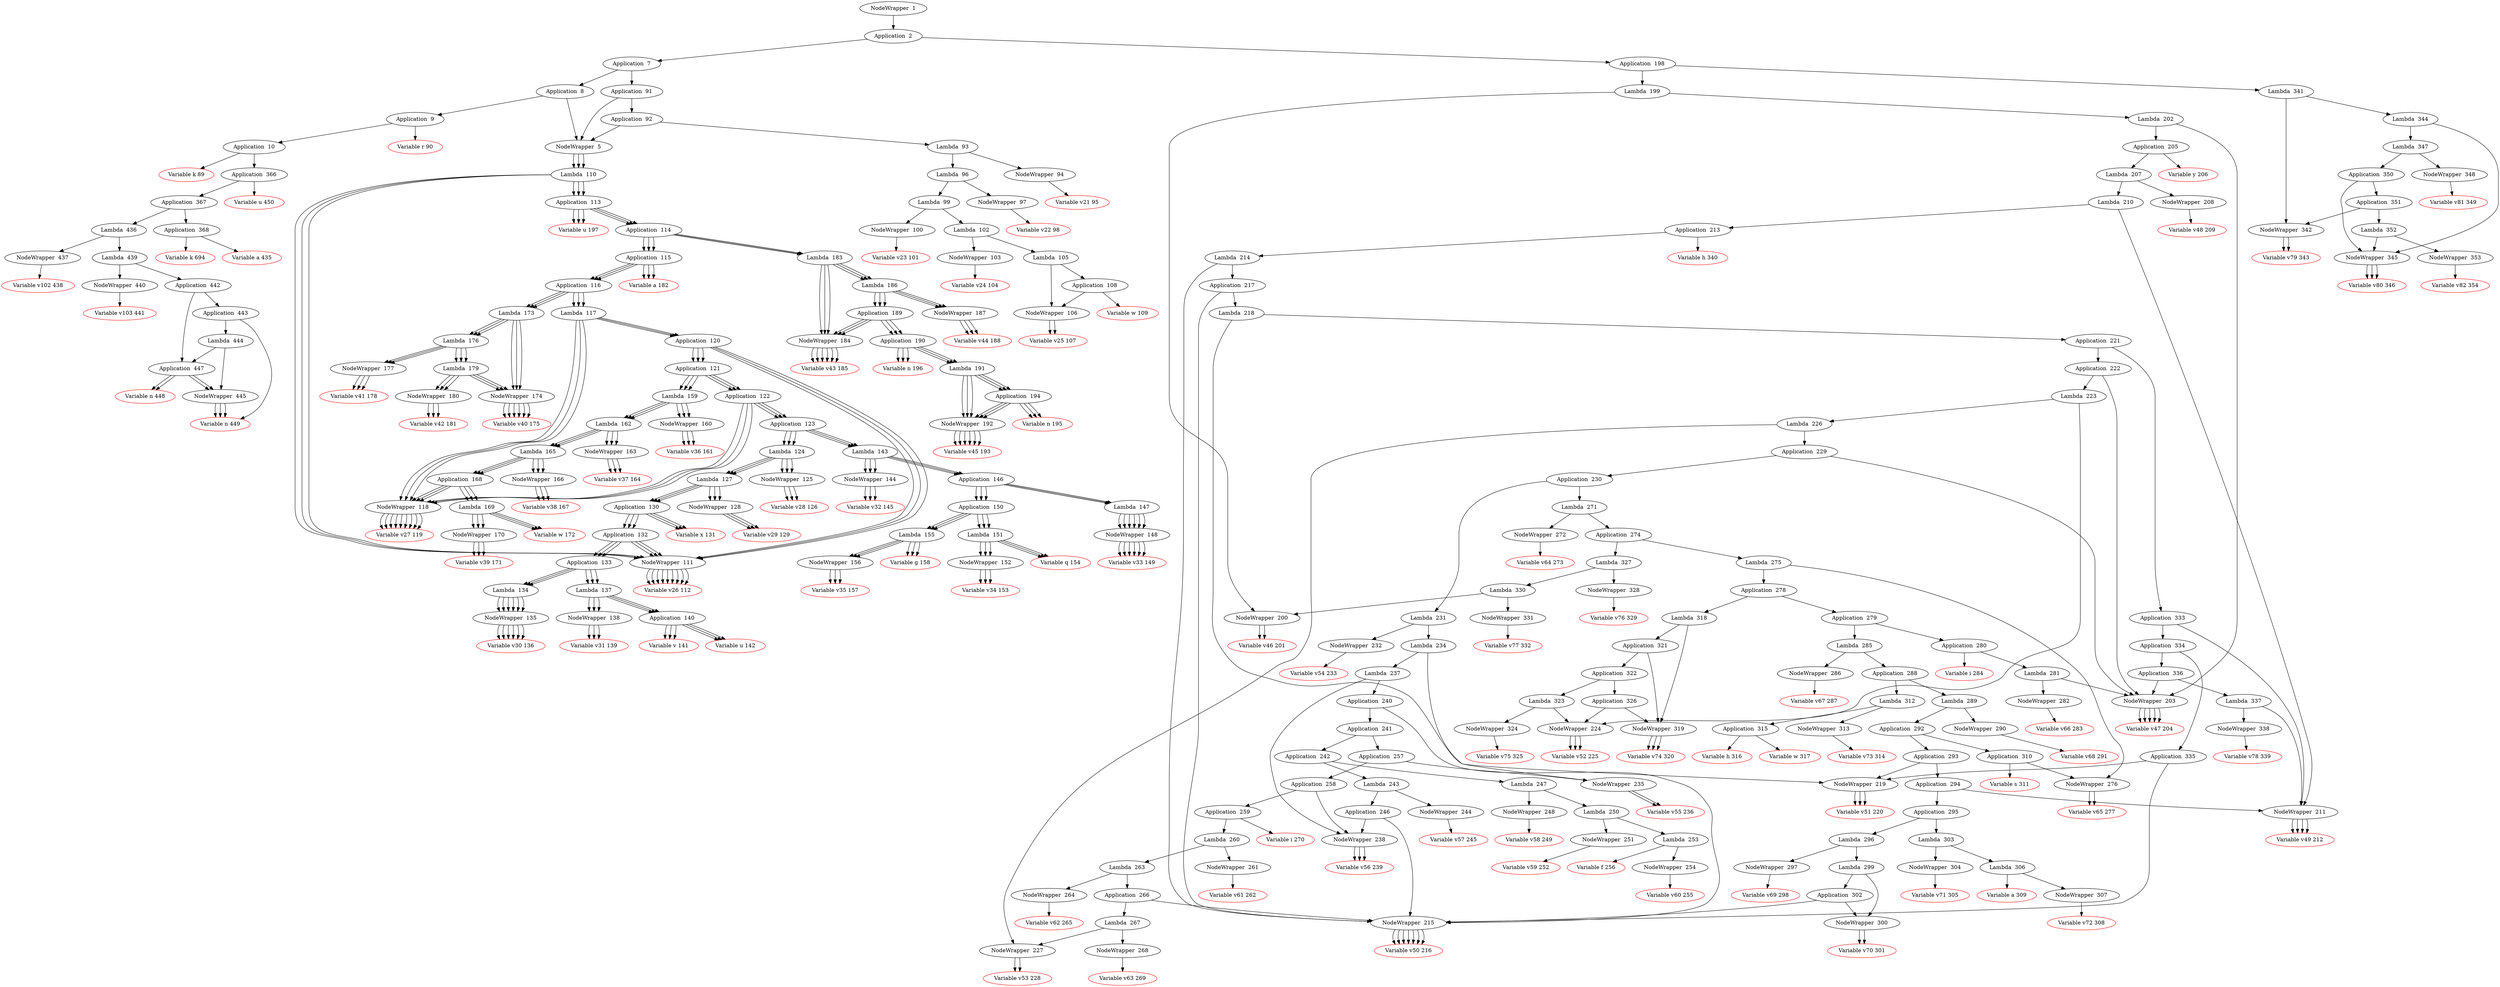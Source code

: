 digraph Lambda {
443308702 [label="NodeWrapper  1"];
443308702 -> {109961541};
109961541 [label="Application  2"];
109961541 -> {636718812};
109961541 -> {1190654826};
636718812 [label="Application  7"];
636718812 -> {1051754451};
636718812 -> {1349277854};
1051754451 [label="Application  8"];
1051754451 -> {1775282465};
1051754451 -> {1558600329};
1775282465 [label="Application  9"];
1775282465 -> {1147985808};
1775282465 -> {2040495657};
1147985808 [label="Application  10"];
1147985808 -> {716143810};
1147985808 -> {661672156};
716143810 [label="Application  366"];
716143810 -> {411631404};
716143810 -> {897913732};
411631404 [label="Application  367"];
411631404 -> {1688019098};
411631404 -> {1792845110};
1688019098 [label="Application  368"];
1688019098 -> {1047503754};
1688019098 -> {687241927};
1047503754 [label="Variable k 694", color=red];
687241927 [label="Variable a 435", color=red];
1792845110 [label="Lambda  436"];
1792845110 -> {142666848};
1792845110 -> {1060830840};
142666848 [label="NodeWrapper  437"];
142666848 -> {2137211482};
2137211482 [label="Variable v102 438", color=red];
1060830840 [label="Lambda  439"];
1060830840 -> {920011586};
1060830840 -> {968514068};
920011586 [label="NodeWrapper  440"];
920011586 -> {1360767589};
1360767589 [label="Variable v103 441", color=red];
968514068 [label="Application  442"];
968514068 -> {434091818};
968514068 -> {873415566};
434091818 [label="Application  447"];
434091818 -> {1468177767};
434091818 -> {2114889273};
1468177767 [label="NodeWrapper  445"];
1468177767 -> {1531333864};
1531333864 [label="Variable n 449", color=red];
2114889273 [label="Variable n 448", color=red];
873415566 [label="Application  443"];
873415566 -> {818403870};
873415566 -> {1531333864};
818403870 [label="Lambda  444"];
818403870 -> {1468177767};
818403870 -> {434091818};
1468177767 [label="NodeWrapper  445"];
1468177767 -> {1531333864};
1531333864 [label="Variable n 449", color=red];
434091818 [label="Application  447"];
434091818 -> {1468177767};
434091818 -> {2114889273};
1468177767 [label="NodeWrapper  445"];
1468177767 -> {1531333864};
1531333864 [label="Variable n 449", color=red];
2114889273 [label="Variable n 448", color=red];
1531333864 [label="Variable n 449", color=red];
897913732 [label="Variable u 450", color=red];
661672156 [label="Variable k 89", color=red];
2040495657 [label="Variable r 90", color=red];
1558600329 [label="NodeWrapper  5"];
1558600329 -> {728890494};
728890494 [label="Lambda  110"];
728890494 -> {1688376486};
728890494 -> {2114664380};
1688376486 [label="NodeWrapper  111"];
1688376486 -> {999661724};
999661724 [label="Variable v26 112", color=red];
2114664380 [label="Application  113"];
2114664380 -> {1793329556};
2114664380 -> {445884362};
1793329556 [label="Application  114"];
1793329556 -> {1031980531};
1793329556 -> {721748895};
1031980531 [label="Application  115"];
1031980531 -> {1642534850};
1031980531 -> {1724731843};
1642534850 [label="Application  116"];
1642534850 -> {1305193908};
1642534850 -> {1313953385};
1305193908 [label="Lambda  117"];
1305193908 -> {399573350};
1305193908 -> {463345942};
399573350 [label="NodeWrapper  118"];
399573350 -> {195600860};
195600860 [label="Variable v27 119", color=red];
463345942 [label="Application  120"];
463345942 -> {1688376486};
463345942 -> {1334729950};
1688376486 [label="NodeWrapper  111"];
1688376486 -> {999661724};
999661724 [label="Variable v26 112", color=red];
1334729950 [label="Application  121"];
1334729950 -> {1347137144};
1334729950 -> {997608398};
1347137144 [label="Application  122"];
1347137144 -> {1973336893};
1347137144 -> {399573350};
1973336893 [label="Application  123"];
1973336893 -> {1212899836};
1973336893 -> {1174290147};
1212899836 [label="Lambda  124"];
1212899836 -> {1289696681};
1212899836 -> {1285044316};
1289696681 [label="NodeWrapper  125"];
1289696681 -> {1607460018};
1607460018 [label="Variable v28 126", color=red];
1285044316 [label="Lambda  127"];
1285044316 -> {1811075214};
1285044316 -> {1588970020};
1811075214 [label="NodeWrapper  128"];
1811075214 -> {1407343478};
1407343478 [label="Variable v29 129", color=red];
1588970020 [label="Application  130"];
1588970020 -> {1940447180};
1588970020 -> {245565335};
1940447180 [label="Variable x 131", color=red];
245565335 [label="Application  132"];
245565335 -> {1688376486};
245565335 -> {2121744517};
1688376486 [label="NodeWrapper  111"];
1688376486 -> {999661724};
999661724 [label="Variable v26 112", color=red];
2121744517 [label="Application  133"];
2121744517 -> {1066376662};
2121744517 -> {183264084};
1066376662 [label="Lambda  134"];
1066376662 -> {476402209};
1066376662 -> {476402209};
476402209 [label="NodeWrapper  135"];
476402209 -> {1490180672};
1490180672 [label="Variable v30 136", color=red];
476402209 [label="NodeWrapper  135"];
476402209 -> {1490180672};
1490180672 [label="Variable v30 136", color=red];
183264084 [label="Lambda  137"];
183264084 -> {460332449};
183264084 -> {1919892312};
460332449 [label="NodeWrapper  138"];
460332449 -> {1143839598};
1143839598 [label="Variable v31 139", color=red];
1919892312 [label="Application  140"];
1919892312 -> {250075633};
1919892312 -> {358699161};
250075633 [label="Variable v 141", color=red];
358699161 [label="Variable u 142", color=red];
1174290147 [label="Lambda  143"];
1174290147 -> {517938326};
1174290147 -> {914424520};
517938326 [label="NodeWrapper  144"];
517938326 -> {110718392};
110718392 [label="Variable v32 145", color=red];
914424520 [label="Application  146"];
914424520 -> {425918570};
914424520 -> {2143192188};
425918570 [label="Lambda  147"];
425918570 -> {1100439041};
425918570 -> {1100439041};
1100439041 [label="NodeWrapper  148"];
1100439041 -> {204349222};
204349222 [label="Variable v33 149", color=red];
1100439041 [label="NodeWrapper  148"];
1100439041 -> {204349222};
204349222 [label="Variable v33 149", color=red];
2143192188 [label="Application  150"];
2143192188 -> {231685785};
2143192188 -> {114935352};
231685785 [label="Lambda  151"];
231685785 -> {2110121908};
231685785 -> {32374789};
2110121908 [label="NodeWrapper  152"];
2110121908 -> {1973538135};
1973538135 [label="Variable v34 153", color=red];
32374789 [label="Variable q 154", color=red];
114935352 [label="Lambda  155"];
114935352 -> {1023487453};
114935352 -> {1865127310};
1023487453 [label="NodeWrapper  156"];
1023487453 -> {515132998};
515132998 [label="Variable v35 157", color=red];
1865127310 [label="Variable g 158", color=red];
399573350 [label="NodeWrapper  118"];
399573350 -> {195600860};
195600860 [label="Variable v27 119", color=red];
997608398 [label="Lambda  159"];
997608398 -> {1694819250};
997608398 -> {1365202186};
1694819250 [label="NodeWrapper  160"];
1694819250 -> {1651191114};
1651191114 [label="Variable v36 161", color=red];
1365202186 [label="Lambda  162"];
1365202186 -> {1586600255};
1365202186 -> {474675244};
1586600255 [label="NodeWrapper  163"];
1586600255 -> {932583850};
932583850 [label="Variable v37 164", color=red];
474675244 [label="Lambda  165"];
474675244 -> {212628335};
474675244 -> {1579572132};
212628335 [label="NodeWrapper  166"];
212628335 -> {359023572};
359023572 [label="Variable v38 167", color=red];
1579572132 [label="Application  168"];
1579572132 -> {399573350};
1579572132 -> {305808283};
399573350 [label="NodeWrapper  118"];
399573350 -> {195600860};
195600860 [label="Variable v27 119", color=red];
305808283 [label="Lambda  169"];
305808283 -> {2111991224};
305808283 -> {292938459};
2111991224 [label="NodeWrapper  170"];
2111991224 -> {917142466};
917142466 [label="Variable v39 171", color=red];
292938459 [label="Variable w 172", color=red];
1313953385 [label="Lambda  173"];
1313953385 -> {1993134103};
1313953385 -> {405662939};
1993134103 [label="NodeWrapper  174"];
1993134103 -> {653305407};
653305407 [label="Variable v40 175", color=red];
405662939 [label="Lambda  176"];
405662939 -> {1130478920};
405662939 -> {1404928347};
1130478920 [label="NodeWrapper  177"];
1130478920 -> {604107971};
604107971 [label="Variable v41 178", color=red];
1404928347 [label="Lambda  179"];
1404928347 -> {123961122};
1404928347 -> {1993134103};
123961122 [label="NodeWrapper  180"];
123961122 -> {1227229563};
1227229563 [label="Variable v42 181", color=red];
1993134103 [label="NodeWrapper  174"];
1993134103 -> {653305407};
653305407 [label="Variable v40 175", color=red];
1724731843 [label="Variable a 182", color=red];
721748895 [label="Lambda  183"];
721748895 -> {1982791261};
721748895 -> {1562557367};
1982791261 [label="NodeWrapper  184"];
1982791261 -> {1101288798};
1101288798 [label="Variable v43 185", color=red];
1562557367 [label="Lambda  186"];
1562557367 -> {942731712};
1562557367 -> {971848845};
942731712 [label="NodeWrapper  187"];
942731712 -> {1910163204};
1910163204 [label="Variable v44 188", color=red];
971848845 [label="Application  189"];
971848845 -> {1982791261};
971848845 -> {305623748};
1982791261 [label="NodeWrapper  184"];
1982791261 -> {1101288798};
1101288798 [label="Variable v43 185", color=red];
305623748 [label="Application  190"];
305623748 -> {758529971};
305623748 -> {2104457164};
758529971 [label="Lambda  191"];
758529971 -> {1521118594};
758529971 -> {1940030785};
1521118594 [label="NodeWrapper  192"];
1521118594 -> {1869997857};
1869997857 [label="Variable v45 193", color=red];
1940030785 [label="Application  194"];
1940030785 -> {1521118594};
1940030785 -> {1763847188};
1521118594 [label="NodeWrapper  192"];
1521118594 -> {1869997857};
1869997857 [label="Variable v45 193", color=red];
1763847188 [label="Variable n 195", color=red];
2104457164 [label="Variable n 196", color=red];
445884362 [label="Variable u 197", color=red];
1349277854 [label="Application  91"];
1349277854 -> {1558600329};
1349277854 -> {1586270964};
1558600329 [label="NodeWrapper  5"];
1558600329 -> {728890494};
728890494 [label="Lambda  110"];
728890494 -> {1688376486};
728890494 -> {2114664380};
1688376486 [label="NodeWrapper  111"];
1688376486 -> {999661724};
999661724 [label="Variable v26 112", color=red];
2114664380 [label="Application  113"];
2114664380 -> {1793329556};
2114664380 -> {445884362};
1793329556 [label="Application  114"];
1793329556 -> {1031980531};
1793329556 -> {721748895};
1031980531 [label="Application  115"];
1031980531 -> {1642534850};
1031980531 -> {1724731843};
1642534850 [label="Application  116"];
1642534850 -> {1305193908};
1642534850 -> {1313953385};
1305193908 [label="Lambda  117"];
1305193908 -> {399573350};
1305193908 -> {463345942};
399573350 [label="NodeWrapper  118"];
399573350 -> {195600860};
195600860 [label="Variable v27 119", color=red];
463345942 [label="Application  120"];
463345942 -> {1688376486};
463345942 -> {1334729950};
1688376486 [label="NodeWrapper  111"];
1688376486 -> {999661724};
999661724 [label="Variable v26 112", color=red];
1334729950 [label="Application  121"];
1334729950 -> {1347137144};
1334729950 -> {997608398};
1347137144 [label="Application  122"];
1347137144 -> {1973336893};
1347137144 -> {399573350};
1973336893 [label="Application  123"];
1973336893 -> {1212899836};
1973336893 -> {1174290147};
1212899836 [label="Lambda  124"];
1212899836 -> {1289696681};
1212899836 -> {1285044316};
1289696681 [label="NodeWrapper  125"];
1289696681 -> {1607460018};
1607460018 [label="Variable v28 126", color=red];
1285044316 [label="Lambda  127"];
1285044316 -> {1811075214};
1285044316 -> {1588970020};
1811075214 [label="NodeWrapper  128"];
1811075214 -> {1407343478};
1407343478 [label="Variable v29 129", color=red];
1588970020 [label="Application  130"];
1588970020 -> {1940447180};
1588970020 -> {245565335};
1940447180 [label="Variable x 131", color=red];
245565335 [label="Application  132"];
245565335 -> {1688376486};
245565335 -> {2121744517};
1688376486 [label="NodeWrapper  111"];
1688376486 -> {999661724};
999661724 [label="Variable v26 112", color=red];
2121744517 [label="Application  133"];
2121744517 -> {1066376662};
2121744517 -> {183264084};
1066376662 [label="Lambda  134"];
1066376662 -> {476402209};
1066376662 -> {476402209};
476402209 [label="NodeWrapper  135"];
476402209 -> {1490180672};
1490180672 [label="Variable v30 136", color=red];
476402209 [label="NodeWrapper  135"];
476402209 -> {1490180672};
1490180672 [label="Variable v30 136", color=red];
183264084 [label="Lambda  137"];
183264084 -> {460332449};
183264084 -> {1919892312};
460332449 [label="NodeWrapper  138"];
460332449 -> {1143839598};
1143839598 [label="Variable v31 139", color=red];
1919892312 [label="Application  140"];
1919892312 -> {250075633};
1919892312 -> {358699161};
250075633 [label="Variable v 141", color=red];
358699161 [label="Variable u 142", color=red];
1174290147 [label="Lambda  143"];
1174290147 -> {517938326};
1174290147 -> {914424520};
517938326 [label="NodeWrapper  144"];
517938326 -> {110718392};
110718392 [label="Variable v32 145", color=red];
914424520 [label="Application  146"];
914424520 -> {425918570};
914424520 -> {2143192188};
425918570 [label="Lambda  147"];
425918570 -> {1100439041};
425918570 -> {1100439041};
1100439041 [label="NodeWrapper  148"];
1100439041 -> {204349222};
204349222 [label="Variable v33 149", color=red];
1100439041 [label="NodeWrapper  148"];
1100439041 -> {204349222};
204349222 [label="Variable v33 149", color=red];
2143192188 [label="Application  150"];
2143192188 -> {231685785};
2143192188 -> {114935352};
231685785 [label="Lambda  151"];
231685785 -> {2110121908};
231685785 -> {32374789};
2110121908 [label="NodeWrapper  152"];
2110121908 -> {1973538135};
1973538135 [label="Variable v34 153", color=red];
32374789 [label="Variable q 154", color=red];
114935352 [label="Lambda  155"];
114935352 -> {1023487453};
114935352 -> {1865127310};
1023487453 [label="NodeWrapper  156"];
1023487453 -> {515132998};
515132998 [label="Variable v35 157", color=red];
1865127310 [label="Variable g 158", color=red];
399573350 [label="NodeWrapper  118"];
399573350 -> {195600860};
195600860 [label="Variable v27 119", color=red];
997608398 [label="Lambda  159"];
997608398 -> {1694819250};
997608398 -> {1365202186};
1694819250 [label="NodeWrapper  160"];
1694819250 -> {1651191114};
1651191114 [label="Variable v36 161", color=red];
1365202186 [label="Lambda  162"];
1365202186 -> {1586600255};
1365202186 -> {474675244};
1586600255 [label="NodeWrapper  163"];
1586600255 -> {932583850};
932583850 [label="Variable v37 164", color=red];
474675244 [label="Lambda  165"];
474675244 -> {212628335};
474675244 -> {1579572132};
212628335 [label="NodeWrapper  166"];
212628335 -> {359023572};
359023572 [label="Variable v38 167", color=red];
1579572132 [label="Application  168"];
1579572132 -> {399573350};
1579572132 -> {305808283};
399573350 [label="NodeWrapper  118"];
399573350 -> {195600860};
195600860 [label="Variable v27 119", color=red];
305808283 [label="Lambda  169"];
305808283 -> {2111991224};
305808283 -> {292938459};
2111991224 [label="NodeWrapper  170"];
2111991224 -> {917142466};
917142466 [label="Variable v39 171", color=red];
292938459 [label="Variable w 172", color=red];
1313953385 [label="Lambda  173"];
1313953385 -> {1993134103};
1313953385 -> {405662939};
1993134103 [label="NodeWrapper  174"];
1993134103 -> {653305407};
653305407 [label="Variable v40 175", color=red];
405662939 [label="Lambda  176"];
405662939 -> {1130478920};
405662939 -> {1404928347};
1130478920 [label="NodeWrapper  177"];
1130478920 -> {604107971};
604107971 [label="Variable v41 178", color=red];
1404928347 [label="Lambda  179"];
1404928347 -> {123961122};
1404928347 -> {1993134103};
123961122 [label="NodeWrapper  180"];
123961122 -> {1227229563};
1227229563 [label="Variable v42 181", color=red];
1993134103 [label="NodeWrapper  174"];
1993134103 -> {653305407};
653305407 [label="Variable v40 175", color=red];
1724731843 [label="Variable a 182", color=red];
721748895 [label="Lambda  183"];
721748895 -> {1982791261};
721748895 -> {1562557367};
1982791261 [label="NodeWrapper  184"];
1982791261 -> {1101288798};
1101288798 [label="Variable v43 185", color=red];
1562557367 [label="Lambda  186"];
1562557367 -> {942731712};
1562557367 -> {971848845};
942731712 [label="NodeWrapper  187"];
942731712 -> {1910163204};
1910163204 [label="Variable v44 188", color=red];
971848845 [label="Application  189"];
971848845 -> {1982791261};
971848845 -> {305623748};
1982791261 [label="NodeWrapper  184"];
1982791261 -> {1101288798};
1101288798 [label="Variable v43 185", color=red];
305623748 [label="Application  190"];
305623748 -> {758529971};
305623748 -> {2104457164};
758529971 [label="Lambda  191"];
758529971 -> {1521118594};
758529971 -> {1940030785};
1521118594 [label="NodeWrapper  192"];
1521118594 -> {1869997857};
1869997857 [label="Variable v45 193", color=red];
1940030785 [label="Application  194"];
1940030785 -> {1521118594};
1940030785 -> {1763847188};
1521118594 [label="NodeWrapper  192"];
1521118594 -> {1869997857};
1869997857 [label="Variable v45 193", color=red];
1763847188 [label="Variable n 195", color=red];
2104457164 [label="Variable n 196", color=red];
445884362 [label="Variable u 197", color=red];
1586270964 [label="Application  92"];
1586270964 -> {1558600329};
1586270964 -> {1642360923};
1558600329 [label="NodeWrapper  5"];
1558600329 -> {728890494};
728890494 [label="Lambda  110"];
728890494 -> {1688376486};
728890494 -> {2114664380};
1688376486 [label="NodeWrapper  111"];
1688376486 -> {999661724};
999661724 [label="Variable v26 112", color=red];
2114664380 [label="Application  113"];
2114664380 -> {1793329556};
2114664380 -> {445884362};
1793329556 [label="Application  114"];
1793329556 -> {1031980531};
1793329556 -> {721748895};
1031980531 [label="Application  115"];
1031980531 -> {1642534850};
1031980531 -> {1724731843};
1642534850 [label="Application  116"];
1642534850 -> {1305193908};
1642534850 -> {1313953385};
1305193908 [label="Lambda  117"];
1305193908 -> {399573350};
1305193908 -> {463345942};
399573350 [label="NodeWrapper  118"];
399573350 -> {195600860};
195600860 [label="Variable v27 119", color=red];
463345942 [label="Application  120"];
463345942 -> {1688376486};
463345942 -> {1334729950};
1688376486 [label="NodeWrapper  111"];
1688376486 -> {999661724};
999661724 [label="Variable v26 112", color=red];
1334729950 [label="Application  121"];
1334729950 -> {1347137144};
1334729950 -> {997608398};
1347137144 [label="Application  122"];
1347137144 -> {1973336893};
1347137144 -> {399573350};
1973336893 [label="Application  123"];
1973336893 -> {1212899836};
1973336893 -> {1174290147};
1212899836 [label="Lambda  124"];
1212899836 -> {1289696681};
1212899836 -> {1285044316};
1289696681 [label="NodeWrapper  125"];
1289696681 -> {1607460018};
1607460018 [label="Variable v28 126", color=red];
1285044316 [label="Lambda  127"];
1285044316 -> {1811075214};
1285044316 -> {1588970020};
1811075214 [label="NodeWrapper  128"];
1811075214 -> {1407343478};
1407343478 [label="Variable v29 129", color=red];
1588970020 [label="Application  130"];
1588970020 -> {1940447180};
1588970020 -> {245565335};
1940447180 [label="Variable x 131", color=red];
245565335 [label="Application  132"];
245565335 -> {1688376486};
245565335 -> {2121744517};
1688376486 [label="NodeWrapper  111"];
1688376486 -> {999661724};
999661724 [label="Variable v26 112", color=red];
2121744517 [label="Application  133"];
2121744517 -> {1066376662};
2121744517 -> {183264084};
1066376662 [label="Lambda  134"];
1066376662 -> {476402209};
1066376662 -> {476402209};
476402209 [label="NodeWrapper  135"];
476402209 -> {1490180672};
1490180672 [label="Variable v30 136", color=red];
476402209 [label="NodeWrapper  135"];
476402209 -> {1490180672};
1490180672 [label="Variable v30 136", color=red];
183264084 [label="Lambda  137"];
183264084 -> {460332449};
183264084 -> {1919892312};
460332449 [label="NodeWrapper  138"];
460332449 -> {1143839598};
1143839598 [label="Variable v31 139", color=red];
1919892312 [label="Application  140"];
1919892312 -> {250075633};
1919892312 -> {358699161};
250075633 [label="Variable v 141", color=red];
358699161 [label="Variable u 142", color=red];
1174290147 [label="Lambda  143"];
1174290147 -> {517938326};
1174290147 -> {914424520};
517938326 [label="NodeWrapper  144"];
517938326 -> {110718392};
110718392 [label="Variable v32 145", color=red];
914424520 [label="Application  146"];
914424520 -> {425918570};
914424520 -> {2143192188};
425918570 [label="Lambda  147"];
425918570 -> {1100439041};
425918570 -> {1100439041};
1100439041 [label="NodeWrapper  148"];
1100439041 -> {204349222};
204349222 [label="Variable v33 149", color=red];
1100439041 [label="NodeWrapper  148"];
1100439041 -> {204349222};
204349222 [label="Variable v33 149", color=red];
2143192188 [label="Application  150"];
2143192188 -> {231685785};
2143192188 -> {114935352};
231685785 [label="Lambda  151"];
231685785 -> {2110121908};
231685785 -> {32374789};
2110121908 [label="NodeWrapper  152"];
2110121908 -> {1973538135};
1973538135 [label="Variable v34 153", color=red];
32374789 [label="Variable q 154", color=red];
114935352 [label="Lambda  155"];
114935352 -> {1023487453};
114935352 -> {1865127310};
1023487453 [label="NodeWrapper  156"];
1023487453 -> {515132998};
515132998 [label="Variable v35 157", color=red];
1865127310 [label="Variable g 158", color=red];
399573350 [label="NodeWrapper  118"];
399573350 -> {195600860};
195600860 [label="Variable v27 119", color=red];
997608398 [label="Lambda  159"];
997608398 -> {1694819250};
997608398 -> {1365202186};
1694819250 [label="NodeWrapper  160"];
1694819250 -> {1651191114};
1651191114 [label="Variable v36 161", color=red];
1365202186 [label="Lambda  162"];
1365202186 -> {1586600255};
1365202186 -> {474675244};
1586600255 [label="NodeWrapper  163"];
1586600255 -> {932583850};
932583850 [label="Variable v37 164", color=red];
474675244 [label="Lambda  165"];
474675244 -> {212628335};
474675244 -> {1579572132};
212628335 [label="NodeWrapper  166"];
212628335 -> {359023572};
359023572 [label="Variable v38 167", color=red];
1579572132 [label="Application  168"];
1579572132 -> {399573350};
1579572132 -> {305808283};
399573350 [label="NodeWrapper  118"];
399573350 -> {195600860};
195600860 [label="Variable v27 119", color=red];
305808283 [label="Lambda  169"];
305808283 -> {2111991224};
305808283 -> {292938459};
2111991224 [label="NodeWrapper  170"];
2111991224 -> {917142466};
917142466 [label="Variable v39 171", color=red];
292938459 [label="Variable w 172", color=red];
1313953385 [label="Lambda  173"];
1313953385 -> {1993134103};
1313953385 -> {405662939};
1993134103 [label="NodeWrapper  174"];
1993134103 -> {653305407};
653305407 [label="Variable v40 175", color=red];
405662939 [label="Lambda  176"];
405662939 -> {1130478920};
405662939 -> {1404928347};
1130478920 [label="NodeWrapper  177"];
1130478920 -> {604107971};
604107971 [label="Variable v41 178", color=red];
1404928347 [label="Lambda  179"];
1404928347 -> {123961122};
1404928347 -> {1993134103};
123961122 [label="NodeWrapper  180"];
123961122 -> {1227229563};
1227229563 [label="Variable v42 181", color=red];
1993134103 [label="NodeWrapper  174"];
1993134103 -> {653305407};
653305407 [label="Variable v40 175", color=red];
1724731843 [label="Variable a 182", color=red];
721748895 [label="Lambda  183"];
721748895 -> {1982791261};
721748895 -> {1562557367};
1982791261 [label="NodeWrapper  184"];
1982791261 -> {1101288798};
1101288798 [label="Variable v43 185", color=red];
1562557367 [label="Lambda  186"];
1562557367 -> {942731712};
1562557367 -> {971848845};
942731712 [label="NodeWrapper  187"];
942731712 -> {1910163204};
1910163204 [label="Variable v44 188", color=red];
971848845 [label="Application  189"];
971848845 -> {1982791261};
971848845 -> {305623748};
1982791261 [label="NodeWrapper  184"];
1982791261 -> {1101288798};
1101288798 [label="Variable v43 185", color=red];
305623748 [label="Application  190"];
305623748 -> {758529971};
305623748 -> {2104457164};
758529971 [label="Lambda  191"];
758529971 -> {1521118594};
758529971 -> {1940030785};
1521118594 [label="NodeWrapper  192"];
1521118594 -> {1869997857};
1869997857 [label="Variable v45 193", color=red];
1940030785 [label="Application  194"];
1940030785 -> {1521118594};
1940030785 -> {1763847188};
1521118594 [label="NodeWrapper  192"];
1521118594 -> {1869997857};
1869997857 [label="Variable v45 193", color=red];
1763847188 [label="Variable n 195", color=red];
2104457164 [label="Variable n 196", color=red];
445884362 [label="Variable u 197", color=red];
1642360923 [label="Lambda  93"];
1642360923 -> {1343441044};
1642360923 -> {693632176};
1343441044 [label="NodeWrapper  94"];
1343441044 -> {326549596};
326549596 [label="Variable v21 95", color=red];
693632176 [label="Lambda  96"];
693632176 -> {1364335809};
693632176 -> {458209687};
1364335809 [label="NodeWrapper  97"];
1364335809 -> {233530418};
233530418 [label="Variable v22 98", color=red];
458209687 [label="Lambda  99"];
458209687 -> {683287027};
458209687 -> {1766822961};
683287027 [label="NodeWrapper  100"];
683287027 -> {254413710};
254413710 [label="Variable v23 101", color=red];
1766822961 [label="Lambda  102"];
1766822961 -> {1496724653};
1766822961 -> {553264065};
1496724653 [label="NodeWrapper  103"];
1496724653 -> {897697267};
897697267 [label="Variable v24 104", color=red];
553264065 [label="Lambda  105"];
553264065 -> {1789447862};
553264065 -> {38997010};
1789447862 [label="NodeWrapper  106"];
1789447862 -> {1942406066};
1942406066 [label="Variable v25 107", color=red];
38997010 [label="Application  108"];
38997010 -> {1213415012};
38997010 -> {1789447862};
1213415012 [label="Variable w 109", color=red];
1789447862 [label="NodeWrapper  106"];
1789447862 -> {1942406066};
1942406066 [label="Variable v25 107", color=red];
1190654826 [label="Application  198"];
1190654826 -> {1617791695};
1190654826 -> {125993742};
1617791695 [label="Lambda  199"];
1617791695 -> {1192108080};
1617791695 -> {1068824137};
1192108080 [label="NodeWrapper  200"];
1192108080 -> {864237698};
864237698 [label="Variable v46 201", color=red];
1068824137 [label="Lambda  202"];
1068824137 -> {537548559};
1068824137 -> {380894366};
537548559 [label="NodeWrapper  203"];
537548559 -> {237852351};
237852351 [label="Variable v47 204", color=red];
380894366 [label="Application  205"];
380894366 -> {608188624};
380894366 -> {1451270520};
608188624 [label="Variable y 206", color=red];
1451270520 [label="Lambda  207"];
1451270520 -> {1608446010};
1451270520 -> {992136656};
1608446010 [label="NodeWrapper  208"];
1608446010 -> {511833308};
511833308 [label="Variable v48 209", color=red];
992136656 [label="Lambda  210"];
992136656 -> {1297685781};
992136656 -> {1705929636};
1297685781 [label="NodeWrapper  211"];
1297685781 -> {1221555852};
1221555852 [label="Variable v49 212", color=red];
1705929636 [label="Application  213"];
1705929636 -> {1509514333};
1705929636 -> {1556956098};
1509514333 [label="Lambda  214"];
1509514333 -> {1252585652};
1509514333 -> {2036368507};
1252585652 [label="NodeWrapper  215"];
1252585652 -> {1785210046};
1785210046 [label="Variable v50 216", color=red];
2036368507 [label="Application  217"];
2036368507 -> {1552787810};
2036368507 -> {1252585652};
1552787810 [label="Lambda  218"];
1552787810 -> {1361960727};
1552787810 -> {739498517};
1361960727 [label="NodeWrapper  219"];
1361960727 -> {125130493};
125130493 [label="Variable v51 220", color=red];
739498517 [label="Application  221"];
739498517 -> {914504136};
739498517 -> {166239592};
914504136 [label="Application  222"];
914504136 -> {991505714};
914504136 -> {537548559};
991505714 [label="Lambda  223"];
991505714 -> {385242642};
991505714 -> {824009085};
385242642 [label="NodeWrapper  224"];
385242642 -> {2085857771};
2085857771 [label="Variable v52 225", color=red];
824009085 [label="Lambda  226"];
824009085 -> {248609774};
824009085 -> {708049632};
248609774 [label="NodeWrapper  227"];
248609774 -> {1887400018};
1887400018 [label="Variable v53 228", color=red];
708049632 [label="Application  229"];
708049632 -> {537548559};
708049632 -> {285377351};
537548559 [label="NodeWrapper  203"];
537548559 -> {237852351};
237852351 [label="Variable v47 204", color=red];
285377351 [label="Application  230"];
285377351 -> {344560770};
285377351 -> {559450121};
344560770 [label="Lambda  231"];
344560770 -> {716083600};
344560770 -> {791885625};
716083600 [label="NodeWrapper  232"];
716083600 -> {2001112025};
2001112025 [label="Variable v54 233", color=red];
791885625 [label="Lambda  234"];
791885625 -> {314265080};
791885625 -> {1288141870};
314265080 [label="NodeWrapper  235"];
314265080 -> {2054881392};
2054881392 [label="Variable v55 236", color=red];
1288141870 [label="Lambda  237"];
1288141870 -> {966808741};
1288141870 -> {1908153060};
966808741 [label="NodeWrapper  238"];
966808741 -> {116211441};
116211441 [label="Variable v56 239", color=red];
1908153060 [label="Application  240"];
1908153060 -> {1252585652};
1908153060 -> {607635164};
1252585652 [label="NodeWrapper  215"];
1252585652 -> {1785210046};
1785210046 [label="Variable v50 216", color=red];
607635164 [label="Application  241"];
607635164 -> {529116035};
607635164 -> {242481580};
529116035 [label="Application  242"];
529116035 -> {1627800613};
529116035 -> {2065530879};
1627800613 [label="Lambda  243"];
1627800613 -> {697960108};
1627800613 -> {943010986};
697960108 [label="NodeWrapper  244"];
697960108 -> {1807837413};
1807837413 [label="Variable v57 245", color=red];
943010986 [label="Application  246"];
943010986 -> {1252585652};
943010986 -> {966808741};
1252585652 [label="NodeWrapper  215"];
1252585652 -> {1785210046};
1785210046 [label="Variable v50 216", color=red];
966808741 [label="NodeWrapper  238"];
966808741 -> {116211441};
116211441 [label="Variable v56 239", color=red];
2065530879 [label="Lambda  247"];
2065530879 -> {2066940133};
2065530879 -> {48612937};
2066940133 [label="NodeWrapper  248"];
2066940133 -> {325333723};
325333723 [label="Variable v58 249", color=red];
48612937 [label="Lambda  250"];
48612937 -> {1937962514};
48612937 -> {274064559};
1937962514 [label="NodeWrapper  251"];
1937962514 -> {1018081122};
1018081122 [label="Variable v59 252", color=red];
274064559 [label="Lambda  253"];
274064559 -> {242131142};
274064559 -> {1782113663};
242131142 [label="NodeWrapper  254"];
242131142 -> {1433867275};
1433867275 [label="Variable v60 255", color=red];
1782113663 [label="Variable f 256", color=red];
242481580 [label="Application  257"];
242481580 -> {314265080};
242481580 -> {476800120};
314265080 [label="NodeWrapper  235"];
314265080 -> {2054881392};
2054881392 [label="Variable v55 236", color=red];
476800120 [label="Application  258"];
476800120 -> {1744347043};
476800120 -> {966808741};
1744347043 [label="Application  259"];
1744347043 -> {1254526270};
1744347043 -> {662441761};
1254526270 [label="Lambda  260"];
1254526270 -> {1618212626};
1254526270 -> {1129670968};
1618212626 [label="NodeWrapper  261"];
1618212626 -> {1023714065};
1023714065 [label="Variable v61 262", color=red];
1129670968 [label="Lambda  263"];
1129670968 -> {2051450519};
1129670968 -> {99747242};
2051450519 [label="NodeWrapper  264"];
2051450519 -> {1837543557};
1837543557 [label="Variable v62 265", color=red];
99747242 [label="Application  266"];
99747242 -> {1971489295};
99747242 -> {1252585652};
1971489295 [label="Lambda  267"];
1971489295 -> {985655350};
1971489295 -> {248609774};
985655350 [label="NodeWrapper  268"];
985655350 -> {804611486};
804611486 [label="Variable v63 269", color=red];
248609774 [label="NodeWrapper  227"];
248609774 -> {1887400018};
1887400018 [label="Variable v53 228", color=red];
1252585652 [label="NodeWrapper  215"];
1252585652 -> {1785210046};
1785210046 [label="Variable v50 216", color=red];
662441761 [label="Variable i 270", color=red];
966808741 [label="NodeWrapper  238"];
966808741 -> {116211441};
116211441 [label="Variable v56 239", color=red];
559450121 [label="Lambda  271"];
559450121 -> {2008017533};
559450121 -> {370988149};
2008017533 [label="NodeWrapper  272"];
2008017533 -> {1395089624};
1395089624 [label="Variable v64 273", color=red];
370988149 [label="Application  274"];
370988149 -> {1476011703};
370988149 -> {1603195447};
1476011703 [label="Lambda  275"];
1476011703 -> {792791759};
1476011703 -> {1191747167};
792791759 [label="NodeWrapper  276"];
792791759 -> {1094834071};
1094834071 [label="Variable v65 277", color=red];
1191747167 [label="Application  278"];
1191747167 -> {1761061602};
1191747167 -> {1330106945};
1761061602 [label="Application  279"];
1761061602 -> {1279149968};
1761061602 -> {59559151};
1279149968 [label="Application  280"];
1279149968 -> {1450821318};
1279149968 -> {668849042};
1450821318 [label="Lambda  281"];
1450821318 -> {434176574};
1450821318 -> {537548559};
434176574 [label="NodeWrapper  282"];
434176574 -> {2096057945};
2096057945 [label="Variable v66 283", color=red];
537548559 [label="NodeWrapper  203"];
537548559 -> {237852351};
237852351 [label="Variable v47 204", color=red];
668849042 [label="Variable i 284", color=red];
59559151 [label="Lambda  285"];
59559151 -> {1689843956};
59559151 -> {766572210};
1689843956 [label="NodeWrapper  286"];
1689843956 -> {1020391880};
1020391880 [label="Variable v67 287", color=red];
766572210 [label="Application  288"];
766572210 -> {977993101};
766572210 -> {429313384};
977993101 [label="Lambda  289"];
977993101 -> {859417998};
977993101 -> {5592464};
859417998 [label="NodeWrapper  290"];
859417998 -> {1830712962};
1830712962 [label="Variable v68 291", color=red];
5592464 [label="Application  292"];
5592464 -> {1112280004};
5592464 -> {1013423070};
1112280004 [label="Application  293"];
1112280004 -> {1361960727};
1112280004 -> {380936215};
1361960727 [label="NodeWrapper  219"];
1361960727 -> {125130493};
125130493 [label="Variable v51 220", color=red];
380936215 [label="Application  294"];
380936215 -> {1297685781};
380936215 -> {142638629};
1297685781 [label="NodeWrapper  211"];
1297685781 -> {1221555852};
1221555852 [label="Variable v49 212", color=red];
142638629 [label="Application  295"];
142638629 -> {707806938};
142638629 -> {705265961};
707806938 [label="Lambda  296"];
707806938 -> {428746855};
707806938 -> {317983781};
428746855 [label="NodeWrapper  297"];
428746855 -> {987405879};
987405879 [label="Variable v69 298", color=red];
317983781 [label="Lambda  299"];
317983781 -> {1555845260};
317983781 -> {874088044};
1555845260 [label="NodeWrapper  300"];
1555845260 -> {104739310};
104739310 [label="Variable v70 301", color=red];
874088044 [label="Application  302"];
874088044 -> {1252585652};
874088044 -> {1555845260};
1252585652 [label="NodeWrapper  215"];
1252585652 -> {1785210046};
1785210046 [label="Variable v50 216", color=red];
1555845260 [label="NodeWrapper  300"];
1555845260 -> {104739310};
104739310 [label="Variable v70 301", color=red];
705265961 [label="Lambda  303"];
705265961 -> {1761291320};
705265961 -> {1451043227};
1761291320 [label="NodeWrapper  304"];
1761291320 -> {783286238};
783286238 [label="Variable v71 305", color=red];
1451043227 [label="Lambda  306"];
1451043227 -> {1500056228};
1451043227 -> {1749186397};
1500056228 [label="NodeWrapper  307"];
1500056228 -> {1464642111};
1464642111 [label="Variable v72 308", color=red];
1749186397 [label="Variable a 309", color=red];
1013423070 [label="Application  310"];
1013423070 -> {105704967};
1013423070 -> {792791759};
105704967 [label="Variable s 311", color=red];
792791759 [label="NodeWrapper  276"];
792791759 -> {1094834071};
1094834071 [label="Variable v65 277", color=red];
429313384 [label="Lambda  312"];
429313384 -> {392292416};
429313384 -> {1818402158};
392292416 [label="NodeWrapper  313"];
392292416 -> {1590550415};
1590550415 [label="Variable v73 314", color=red];
1818402158 [label="Application  315"];
1818402158 -> {1058025095};
1818402158 -> {665576141};
1058025095 [label="Variable h 316", color=red];
665576141 [label="Variable w 317", color=red];
1330106945 [label="Lambda  318"];
1330106945 -> {1599771323};
1330106945 -> {1876631416};
1599771323 [label="NodeWrapper  319"];
1599771323 -> {1359044626};
1359044626 [label="Variable v74 320", color=red];
1876631416 [label="Application  321"];
1876631416 -> {1599771323};
1876631416 -> {692342133};
1599771323 [label="NodeWrapper  319"];
1599771323 -> {1359044626};
1359044626 [label="Variable v74 320", color=red];
692342133 [label="Application  322"];
692342133 -> {578866604};
692342133 -> {353842779};
578866604 [label="Lambda  323"];
578866604 -> {1338823963};
578866604 -> {385242642};
1338823963 [label="NodeWrapper  324"];
1338823963 -> {1156060786};
1156060786 [label="Variable v75 325", color=red];
385242642 [label="NodeWrapper  224"];
385242642 -> {2085857771};
2085857771 [label="Variable v52 225", color=red];
353842779 [label="Application  326"];
353842779 -> {1599771323};
353842779 -> {385242642};
1599771323 [label="NodeWrapper  319"];
1599771323 -> {1359044626};
1359044626 [label="Variable v74 320", color=red];
385242642 [label="NodeWrapper  224"];
385242642 -> {2085857771};
2085857771 [label="Variable v52 225", color=red];
1603195447 [label="Lambda  327"];
1603195447 -> {1612799726};
1603195447 -> {1286084959};
1612799726 [label="NodeWrapper  328"];
1612799726 -> {1709537756};
1709537756 [label="Variable v76 329", color=red];
1286084959 [label="Lambda  330"];
1286084959 -> {1639622804};
1286084959 -> {1192108080};
1639622804 [label="NodeWrapper  331"];
1639622804 -> {184966243};
184966243 [label="Variable v77 332", color=red];
1192108080 [label="NodeWrapper  200"];
1192108080 -> {864237698};
864237698 [label="Variable v46 201", color=red];
537548559 [label="NodeWrapper  203"];
537548559 -> {237852351};
237852351 [label="Variable v47 204", color=red];
166239592 [label="Application  333"];
166239592 -> {124313277};
166239592 -> {1297685781};
124313277 [label="Application  334"];
124313277 -> {1225616405};
124313277 -> {2101842856};
1225616405 [label="Application  335"];
1225616405 -> {1252585652};
1225616405 -> {1361960727};
1252585652 [label="NodeWrapper  215"];
1252585652 -> {1785210046};
1785210046 [label="Variable v50 216", color=red];
1361960727 [label="NodeWrapper  219"];
1361960727 -> {125130493};
125130493 [label="Variable v51 220", color=red];
2101842856 [label="Application  336"];
2101842856 -> {537548559};
2101842856 -> {1151020327};
537548559 [label="NodeWrapper  203"];
537548559 -> {237852351};
237852351 [label="Variable v47 204", color=red];
1151020327 [label="Lambda  337"];
1151020327 -> {88579647};
1151020327 -> {1297685781};
88579647 [label="NodeWrapper  338"];
88579647 -> {654845766};
654845766 [label="Variable v78 339", color=red];
1297685781 [label="NodeWrapper  211"];
1297685781 -> {1221555852};
1221555852 [label="Variable v49 212", color=red];
1297685781 [label="NodeWrapper  211"];
1297685781 -> {1221555852};
1221555852 [label="Variable v49 212", color=red];
1252585652 [label="NodeWrapper  215"];
1252585652 -> {1785210046};
1785210046 [label="Variable v50 216", color=red];
1556956098 [label="Variable h 340", color=red];
125993742 [label="Lambda  341"];
125993742 -> {1712536284};
125993742 -> {2080166188};
1712536284 [label="NodeWrapper  342"];
1712536284 -> {1123225098};
1123225098 [label="Variable v79 343", color=red];
2080166188 [label="Lambda  344"];
2080166188 -> {606548741};
2080166188 -> {1528637575};
606548741 [label="NodeWrapper  345"];
606548741 -> {1190524793};
1190524793 [label="Variable v80 346", color=red];
1528637575 [label="Lambda  347"];
1528637575 -> {472654579};
1528637575 -> {26117480};
472654579 [label="NodeWrapper  348"];
472654579 -> {870698190};
870698190 [label="Variable v81 349", color=red];
26117480 [label="Application  350"];
26117480 -> {1514322932};
26117480 -> {606548741};
1514322932 [label="Application  351"];
1514322932 -> {1712536284};
1514322932 -> {654582261};
1712536284 [label="NodeWrapper  342"];
1712536284 -> {1123225098};
1123225098 [label="Variable v79 343", color=red];
654582261 [label="Lambda  352"];
654582261 -> {1389647288};
654582261 -> {606548741};
1389647288 [label="NodeWrapper  353"];
1389647288 -> {1330278544};
1330278544 [label="Variable v82 354", color=red];
606548741 [label="NodeWrapper  345"];
606548741 -> {1190524793};
1190524793 [label="Variable v80 346", color=red];
606548741 [label="NodeWrapper  345"];
606548741 -> {1190524793};
1190524793 [label="Variable v80 346", color=red];

}